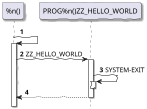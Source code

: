{
  "sha1": "13md2g915cpaw01c95w4a5yafowo16u",
  "insertion": {
    "when": "2024-05-30T20:48:19.554Z",
    "user": "plantuml@gmail.com"
  }
}
@startuml
hide footbox
autonumber
scale 0.50
!pragma teoz true
skinparam { 
handwritten true 
shadowing true
}
participant "%n()" as 1
participant "PROG%n()ZZ_HELLO_WORLD" as 2
1 -> 1: 
activate 1
1 -> 2:  ZZ_HELLO_WORLD
activate 2
2 -> 2:  SYSTEM-EXIT
activate 2
deactivate 2
2 --> 1
deactivate 2
@enduml
